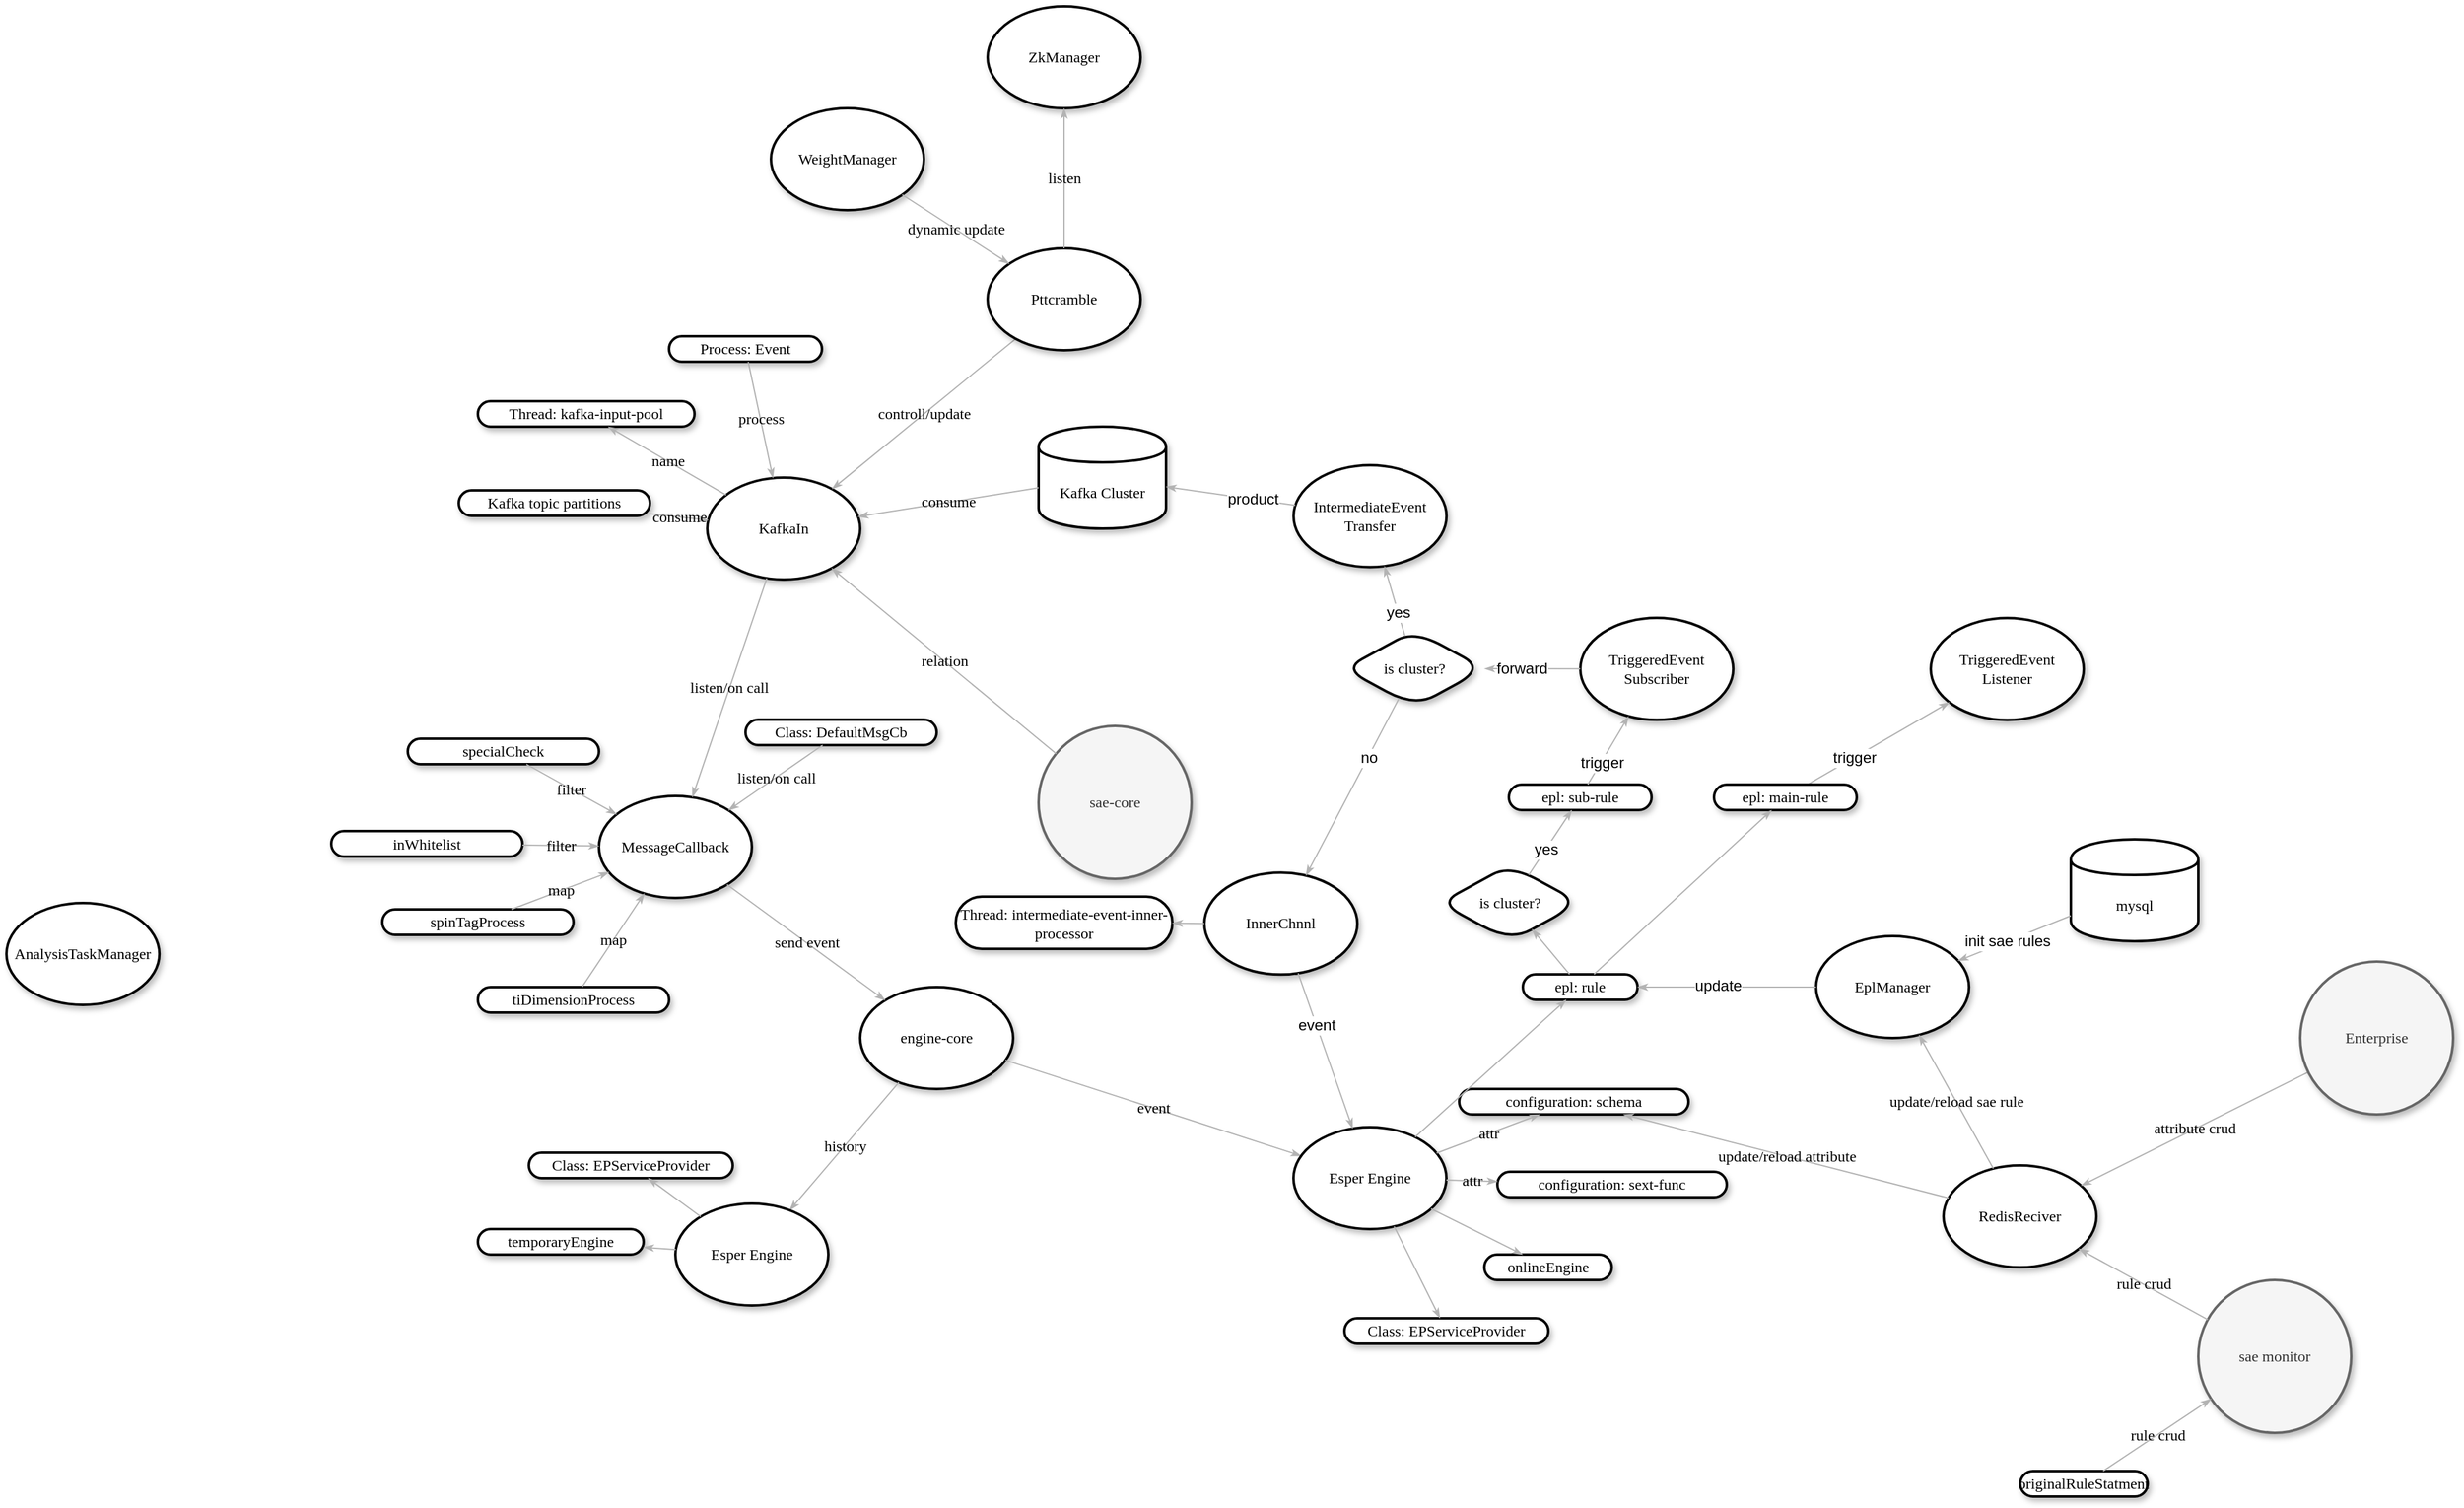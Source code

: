 <mxfile version="10.7.1" type="github"><diagram name="Page-1" id="ad52d381-51e7-2e0d-a935-2d0ddd2fd229"><mxGraphModel dx="2028" dy="1427" grid="1" gridSize="10" guides="1" tooltips="1" connect="1" arrows="1" fold="1" page="1" pageScale="1" pageWidth="1100" pageHeight="850" background="#ffffff" math="0" shadow="0"><root><mxCell id="0"/><mxCell id="1" parent="0"/><mxCell id="2c924340bb9dbf6c-2" value="KafkaIn" style="ellipse;whiteSpace=wrap;html=1;rounded=1;shadow=1;comic=0;labelBackgroundColor=none;strokeColor=#000000;strokeWidth=2;fillColor=#FFFFFF;fontFamily=Verdana;fontSize=12;fontColor=#000000;align=center;" parent="1" vertex="1"><mxGeometry x="260" y="110" width="120" height="80" as="geometry"/></mxCell><mxCell id="2c924340bb9dbf6c-4" value="sae-core&lt;br&gt;" style="ellipse;whiteSpace=wrap;html=1;rounded=1;shadow=1;comic=0;labelBackgroundColor=none;strokeColor=#666666;strokeWidth=2;fillColor=#f5f5f5;fontFamily=Verdana;fontSize=12;fontColor=#333333;align=center;" parent="1" vertex="1"><mxGeometry x="520" y="305" width="120" height="120" as="geometry"/></mxCell><mxCell id="2c924340bb9dbf6c-10" value="&lt;span&gt;Thread: kafka-input-pool&lt;/span&gt;" style="whiteSpace=wrap;html=1;rounded=1;shadow=1;comic=0;labelBackgroundColor=none;strokeColor=#000000;strokeWidth=2;fillColor=#FFFFFF;fontFamily=Verdana;fontSize=12;fontColor=#000000;align=center;arcSize=50;" parent="1" vertex="1"><mxGeometry x="80" y="50" width="170" height="20" as="geometry"/></mxCell><mxCell id="2c924340bb9dbf6c-27" value="name" style="edgeStyle=none;rounded=1;html=1;labelBackgroundColor=none;startArrow=none;startFill=0;startSize=5;endArrow=classicThin;endFill=1;endSize=5;jettySize=auto;orthogonalLoop=1;strokeColor=#B3B3B3;strokeWidth=1;fontFamily=Verdana;fontSize=12;fontColor=#000000;" parent="1" source="2c924340bb9dbf6c-2" target="2c924340bb9dbf6c-10" edge="1"><mxGeometry relative="1" as="geometry"/></mxCell><mxCell id="2c924340bb9dbf6c-28" value="controll/update" style="edgeStyle=none;rounded=1;html=1;labelBackgroundColor=none;startArrow=none;startFill=0;startSize=5;endArrow=classicThin;endFill=1;endSize=5;jettySize=auto;orthogonalLoop=1;strokeColor=#B3B3B3;strokeWidth=1;fontFamily=Verdana;fontSize=12;fontColor=#000000;" parent="1" source="FRX23xA8G9VRm0x_-lBb-3" target="2c924340bb9dbf6c-2" edge="1"><mxGeometry relative="1" as="geometry"><mxPoint x="407.5" y="80" as="targetPoint"/></mxGeometry></mxCell><mxCell id="2c924340bb9dbf6c-31" value="relation" style="edgeStyle=none;rounded=1;html=1;labelBackgroundColor=none;startArrow=none;startFill=0;startSize=5;endArrow=classicThin;endFill=1;endSize=5;jettySize=auto;orthogonalLoop=1;strokeColor=#B3B3B3;strokeWidth=1;fontFamily=Verdana;fontSize=12;fontColor=#000000;" parent="1" source="2c924340bb9dbf6c-4" target="2c924340bb9dbf6c-2" edge="1"><mxGeometry relative="1" as="geometry"/></mxCell><mxCell id="2c924340bb9dbf6c-55" value="&lt;span&gt;Kafka topic partitions&lt;/span&gt;" style="whiteSpace=wrap;html=1;rounded=1;shadow=1;comic=0;labelBackgroundColor=none;strokeColor=#000000;strokeWidth=2;fillColor=#FFFFFF;fontFamily=Verdana;fontSize=12;fontColor=#000000;align=center;arcSize=50;" parent="1" vertex="1"><mxGeometry x="65" y="120" width="150" height="20" as="geometry"/></mxCell><mxCell id="2c924340bb9dbf6c-61" value="consume" style="edgeStyle=none;rounded=1;html=1;labelBackgroundColor=none;startArrow=none;startFill=0;startSize=5;endArrow=classicThin;endFill=1;endSize=5;jettySize=auto;orthogonalLoop=1;strokeColor=#B3B3B3;strokeWidth=1;fontFamily=Verdana;fontSize=12;fontColor=#000000;" parent="1" source="2c924340bb9dbf6c-55" target="2c924340bb9dbf6c-2" edge="1"><mxGeometry relative="1" as="geometry"/></mxCell><mxCell id="FRX23xA8G9VRm0x_-lBb-1" value="MessageCallback" style="ellipse;whiteSpace=wrap;html=1;rounded=1;shadow=1;comic=0;labelBackgroundColor=none;strokeColor=#000000;strokeWidth=2;fillColor=#FFFFFF;fontFamily=Verdana;fontSize=12;fontColor=#000000;align=center;" vertex="1" parent="1"><mxGeometry x="175" y="360" width="120" height="80" as="geometry"/></mxCell><mxCell id="FRX23xA8G9VRm0x_-lBb-3" value="Pttcramble" style="ellipse;whiteSpace=wrap;html=1;rounded=1;shadow=1;comic=0;labelBackgroundColor=none;strokeColor=#000000;strokeWidth=2;fillColor=#FFFFFF;fontFamily=Verdana;fontSize=12;fontColor=#000000;align=center;" vertex="1" parent="1"><mxGeometry x="480" y="-70" width="120" height="80" as="geometry"/></mxCell><mxCell id="FRX23xA8G9VRm0x_-lBb-4" value="WeightManager" style="ellipse;whiteSpace=wrap;html=1;rounded=1;shadow=1;comic=0;labelBackgroundColor=none;strokeColor=#000000;strokeWidth=2;fillColor=#FFFFFF;fontFamily=Verdana;fontSize=12;fontColor=#000000;align=center;" vertex="1" parent="1"><mxGeometry x="310" y="-180" width="120" height="80" as="geometry"/></mxCell><mxCell id="FRX23xA8G9VRm0x_-lBb-8" value="dynamic update" style="edgeStyle=none;rounded=1;html=1;labelBackgroundColor=none;startArrow=none;startFill=0;startSize=5;endArrow=classicThin;endFill=1;endSize=5;jettySize=auto;orthogonalLoop=1;strokeColor=#B3B3B3;strokeWidth=1;fontFamily=Verdana;fontSize=12;fontColor=#000000;" edge="1" parent="1" source="FRX23xA8G9VRm0x_-lBb-4" target="FRX23xA8G9VRm0x_-lBb-3"><mxGeometry relative="1" as="geometry"><mxPoint x="479.156" y="-5.69" as="sourcePoint"/><mxPoint x="360.87" y="125.7" as="targetPoint"/></mxGeometry></mxCell><mxCell id="FRX23xA8G9VRm0x_-lBb-10" value="Kafka Cluster" style="shape=cylinder;whiteSpace=wrap;html=1;boundedLbl=1;backgroundOutline=1;rounded=1;shadow=1;fontFamily=Verdana;strokeWidth=2;fillColor=#FFFFFF;labelBackgroundColor=none;" vertex="1" parent="1"><mxGeometry x="520" y="70" width="100" height="80" as="geometry"/></mxCell><mxCell id="FRX23xA8G9VRm0x_-lBb-11" value="listen/on call" style="edgeStyle=none;rounded=1;html=1;labelBackgroundColor=none;startArrow=none;startFill=0;startSize=5;endArrow=classicThin;endFill=1;endSize=5;jettySize=auto;orthogonalLoop=1;strokeColor=#B3B3B3;strokeWidth=1;fontFamily=Verdana;fontSize=12;fontColor=#000000;" edge="1" parent="1" source="2c924340bb9dbf6c-2" target="FRX23xA8G9VRm0x_-lBb-1"><mxGeometry relative="1" as="geometry"><mxPoint x="479.13" y="-5.7" as="sourcePoint"/><mxPoint x="360.87" y="125.7" as="targetPoint"/></mxGeometry></mxCell><mxCell id="FRX23xA8G9VRm0x_-lBb-12" value="&lt;span&gt;Process: Event&lt;/span&gt;" style="whiteSpace=wrap;html=1;rounded=1;shadow=1;comic=0;labelBackgroundColor=none;strokeColor=#000000;strokeWidth=2;fillColor=#FFFFFF;fontFamily=Verdana;fontSize=12;fontColor=#000000;align=center;arcSize=50;" vertex="1" parent="1"><mxGeometry x="230" y="-1" width="120" height="20" as="geometry"/></mxCell><mxCell id="FRX23xA8G9VRm0x_-lBb-13" value="process" style="edgeStyle=none;rounded=1;html=1;labelBackgroundColor=none;startArrow=none;startFill=0;startSize=5;endArrow=classicThin;endFill=1;endSize=5;jettySize=auto;orthogonalLoop=1;strokeColor=#B3B3B3;strokeWidth=1;fontFamily=Verdana;fontSize=12;fontColor=#000000;" edge="1" parent="1" source="FRX23xA8G9VRm0x_-lBb-12" target="2c924340bb9dbf6c-2"><mxGeometry relative="1" as="geometry"><mxPoint x="211.875" y="90" as="sourcePoint"/><mxPoint x="285.155" y="133.425" as="targetPoint"/></mxGeometry></mxCell><mxCell id="FRX23xA8G9VRm0x_-lBb-16" value="AnalysisTaskManager" style="ellipse;whiteSpace=wrap;html=1;rounded=1;shadow=1;comic=0;labelBackgroundColor=none;strokeColor=#000000;strokeWidth=2;fillColor=#FFFFFF;fontFamily=Verdana;fontSize=12;fontColor=#000000;align=center;" vertex="1" parent="1"><mxGeometry x="-289.914" y="444" width="120" height="80" as="geometry"/></mxCell><mxCell id="FRX23xA8G9VRm0x_-lBb-17" value="consume" style="edgeStyle=none;rounded=1;html=1;labelBackgroundColor=none;startArrow=none;startFill=0;startSize=5;endArrow=classicThin;endFill=1;endSize=5;jettySize=auto;orthogonalLoop=1;strokeColor=#B3B3B3;strokeWidth=1;fontFamily=Verdana;fontSize=12;fontColor=#000000;" edge="1" parent="1" source="FRX23xA8G9VRm0x_-lBb-10" target="2c924340bb9dbf6c-2"><mxGeometry relative="1" as="geometry"><mxPoint x="175.854" y="110.0" as="sourcePoint"/><mxPoint x="276.062" y="142.479" as="targetPoint"/></mxGeometry></mxCell><mxCell id="FRX23xA8G9VRm0x_-lBb-18" value="ZkManager" style="ellipse;whiteSpace=wrap;html=1;rounded=1;shadow=1;comic=0;labelBackgroundColor=none;strokeColor=#000000;strokeWidth=2;fillColor=#FFFFFF;fontFamily=Verdana;fontSize=12;fontColor=#000000;align=center;" vertex="1" parent="1"><mxGeometry x="480" y="-260" width="120" height="80" as="geometry"/></mxCell><mxCell id="FRX23xA8G9VRm0x_-lBb-19" value="listen" style="edgeStyle=none;rounded=1;html=1;labelBackgroundColor=none;startArrow=none;startFill=0;startSize=5;endArrow=classicThin;endFill=1;endSize=5;jettySize=auto;orthogonalLoop=1;strokeColor=#B3B3B3;strokeWidth=1;fontFamily=Verdana;fontSize=12;fontColor=#000000;" edge="1" parent="1" source="FRX23xA8G9VRm0x_-lBb-3" target="FRX23xA8G9VRm0x_-lBb-18"><mxGeometry relative="1" as="geometry"><mxPoint x="424.859" y="-137.443" as="sourcePoint"/><mxPoint x="515.138" y="-52.555" as="targetPoint"/></mxGeometry></mxCell><mxCell id="FRX23xA8G9VRm0x_-lBb-22" value="Class:&amp;nbsp;&lt;span&gt;DefaultMsgCb&lt;/span&gt;" style="whiteSpace=wrap;html=1;rounded=1;shadow=1;comic=0;labelBackgroundColor=none;strokeColor=#000000;strokeWidth=2;fillColor=#FFFFFF;fontFamily=Verdana;fontSize=12;fontColor=#000000;align=center;arcSize=50;" vertex="1" parent="1"><mxGeometry x="290" y="300" width="150" height="20" as="geometry"/></mxCell><mxCell id="FRX23xA8G9VRm0x_-lBb-23" value="listen/on call" style="edgeStyle=none;rounded=1;html=1;labelBackgroundColor=none;startArrow=none;startFill=0;startSize=5;endArrow=classicThin;endFill=1;endSize=5;jettySize=auto;orthogonalLoop=1;strokeColor=#B3B3B3;strokeWidth=1;fontFamily=Verdana;fontSize=12;fontColor=#000000;" edge="1" parent="1" source="FRX23xA8G9VRm0x_-lBb-22" target="FRX23xA8G9VRm0x_-lBb-1"><mxGeometry relative="1" as="geometry"><mxPoint x="322.349" y="199.673" as="sourcePoint"/><mxPoint x="302.713" y="300.332" as="targetPoint"/></mxGeometry></mxCell><mxCell id="FRX23xA8G9VRm0x_-lBb-25" value="engine-core" style="ellipse;whiteSpace=wrap;html=1;rounded=1;shadow=1;comic=0;labelBackgroundColor=none;strokeColor=#000000;strokeWidth=2;fillColor=#FFFFFF;fontFamily=Verdana;fontSize=12;fontColor=#000000;align=center;" vertex="1" parent="1"><mxGeometry x="380" y="510" width="120" height="80" as="geometry"/></mxCell><mxCell id="FRX23xA8G9VRm0x_-lBb-26" value="specialCheck&lt;br&gt;" style="whiteSpace=wrap;html=1;rounded=1;shadow=1;comic=0;labelBackgroundColor=none;strokeColor=#000000;strokeWidth=2;fillColor=#FFFFFF;fontFamily=Verdana;fontSize=12;fontColor=#000000;align=center;arcSize=50;" vertex="1" parent="1"><mxGeometry x="25" y="315" width="150" height="20" as="geometry"/></mxCell><mxCell id="FRX23xA8G9VRm0x_-lBb-27" value="filter" style="edgeStyle=none;rounded=1;html=1;labelBackgroundColor=none;startArrow=none;startFill=0;startSize=5;endArrow=classicThin;endFill=1;endSize=5;jettySize=auto;orthogonalLoop=1;strokeColor=#B3B3B3;strokeWidth=1;fontFamily=Verdana;fontSize=12;fontColor=#000000;" edge="1" parent="1" source="FRX23xA8G9VRm0x_-lBb-26" target="FRX23xA8G9VRm0x_-lBb-1"><mxGeometry relative="1" as="geometry"><mxPoint x="133.947" y="425" as="sourcePoint"/><mxPoint x="247.957" y="364.828" as="targetPoint"/></mxGeometry></mxCell><mxCell id="FRX23xA8G9VRm0x_-lBb-29" value="inWhitelist&lt;br&gt;" style="whiteSpace=wrap;html=1;rounded=1;shadow=1;comic=0;labelBackgroundColor=none;strokeColor=#000000;strokeWidth=2;fillColor=#FFFFFF;fontFamily=Verdana;fontSize=12;fontColor=#000000;align=center;arcSize=50;" vertex="1" parent="1"><mxGeometry x="-35" y="387.5" width="150" height="20" as="geometry"/></mxCell><mxCell id="FRX23xA8G9VRm0x_-lBb-30" value="filter" style="edgeStyle=none;rounded=1;html=1;labelBackgroundColor=none;startArrow=none;startFill=0;startSize=5;endArrow=classicThin;endFill=1;endSize=5;jettySize=auto;orthogonalLoop=1;strokeColor=#B3B3B3;strokeWidth=1;fontFamily=Verdana;fontSize=12;fontColor=#000000;" edge="1" parent="1" source="FRX23xA8G9VRm0x_-lBb-29" target="FRX23xA8G9VRm0x_-lBb-1"><mxGeometry relative="1" as="geometry"><mxPoint x="141.0" y="345" as="sourcePoint"/><mxPoint x="201.228" y="382.642" as="targetPoint"/></mxGeometry></mxCell><mxCell id="FRX23xA8G9VRm0x_-lBb-31" value="spinTagProcess&lt;br&gt;" style="whiteSpace=wrap;html=1;rounded=1;shadow=1;comic=0;labelBackgroundColor=none;strokeColor=#000000;strokeWidth=2;fillColor=#FFFFFF;fontFamily=Verdana;fontSize=12;fontColor=#000000;align=center;arcSize=50;" vertex="1" parent="1"><mxGeometry x="5" y="449" width="150" height="20" as="geometry"/></mxCell><mxCell id="FRX23xA8G9VRm0x_-lBb-32" value="map" style="edgeStyle=none;rounded=1;html=1;labelBackgroundColor=none;startArrow=none;startFill=0;startSize=5;endArrow=classicThin;endFill=1;endSize=5;jettySize=auto;orthogonalLoop=1;strokeColor=#B3B3B3;strokeWidth=1;fontFamily=Verdana;fontSize=12;fontColor=#000000;" edge="1" parent="1" source="FRX23xA8G9VRm0x_-lBb-31" target="FRX23xA8G9VRm0x_-lBb-1"><mxGeometry relative="1" as="geometry"><mxPoint x="140" y="404.167" as="sourcePoint"/><mxPoint x="185.207" y="406.678" as="targetPoint"/></mxGeometry></mxCell><mxCell id="FRX23xA8G9VRm0x_-lBb-33" value="tiDimensionProcess&lt;br&gt;" style="whiteSpace=wrap;html=1;rounded=1;shadow=1;comic=0;labelBackgroundColor=none;strokeColor=#000000;strokeWidth=2;fillColor=#FFFFFF;fontFamily=Verdana;fontSize=12;fontColor=#000000;align=center;arcSize=50;" vertex="1" parent="1"><mxGeometry x="80" y="510" width="150" height="20" as="geometry"/></mxCell><mxCell id="FRX23xA8G9VRm0x_-lBb-34" value="map" style="edgeStyle=none;rounded=1;html=1;labelBackgroundColor=none;startArrow=none;startFill=0;startSize=5;endArrow=classicThin;endFill=1;endSize=5;jettySize=auto;orthogonalLoop=1;strokeColor=#B3B3B3;strokeWidth=1;fontFamily=Verdana;fontSize=12;fontColor=#000000;" edge="1" parent="1" source="FRX23xA8G9VRm0x_-lBb-33" target="FRX23xA8G9VRm0x_-lBb-1"><mxGeometry relative="1" as="geometry"><mxPoint x="107.418" y="470" as="sourcePoint"/><mxPoint x="194.776" y="431.884" as="targetPoint"/></mxGeometry></mxCell><mxCell id="FRX23xA8G9VRm0x_-lBb-35" value="send event" style="edgeStyle=none;rounded=1;html=1;labelBackgroundColor=none;startArrow=none;startFill=0;startSize=5;endArrow=classicThin;endFill=1;endSize=5;jettySize=auto;orthogonalLoop=1;strokeColor=#B3B3B3;strokeWidth=1;fontFamily=Verdana;fontSize=12;fontColor=#000000;" edge="1" parent="1" source="FRX23xA8G9VRm0x_-lBb-1" target="FRX23xA8G9VRm0x_-lBb-25"><mxGeometry relative="1" as="geometry"><mxPoint x="316.7" y="199.005" as="sourcePoint"/><mxPoint x="258.255" y="370.988" as="targetPoint"/></mxGeometry></mxCell><mxCell id="FRX23xA8G9VRm0x_-lBb-41" value="event" style="edgeStyle=none;rounded=1;html=1;labelBackgroundColor=none;startArrow=none;startFill=0;startSize=5;endArrow=classicThin;endFill=1;endSize=5;jettySize=auto;orthogonalLoop=1;strokeColor=#B3B3B3;strokeWidth=1;fontFamily=Verdana;fontSize=12;fontColor=#000000;" edge="1" parent="1" source="FRX23xA8G9VRm0x_-lBb-25" target="FRX23xA8G9VRm0x_-lBb-47"><mxGeometry relative="1" as="geometry"><mxPoint x="285.409" y="439.568" as="sourcePoint"/><mxPoint x="313.125" y="620" as="targetPoint"/></mxGeometry></mxCell><mxCell id="FRX23xA8G9VRm0x_-lBb-43" value="history" style="edgeStyle=none;rounded=1;html=1;labelBackgroundColor=none;startArrow=none;startFill=0;startSize=5;endArrow=classicThin;endFill=1;endSize=5;jettySize=auto;orthogonalLoop=1;strokeColor=#B3B3B3;strokeWidth=1;fontFamily=Verdana;fontSize=12;fontColor=#000000;" edge="1" parent="1" source="FRX23xA8G9VRm0x_-lBb-25" target="FRX23xA8G9VRm0x_-lBb-54"><mxGeometry relative="1" as="geometry"><mxPoint x="412.959" y="591.467" as="sourcePoint"/><mxPoint x="331.818" y="660" as="targetPoint"/></mxGeometry></mxCell><mxCell id="FRX23xA8G9VRm0x_-lBb-47" value="Esper Engine" style="ellipse;whiteSpace=wrap;html=1;rounded=1;shadow=1;comic=0;labelBackgroundColor=none;strokeColor=#000000;strokeWidth=2;fillColor=#FFFFFF;fontFamily=Verdana;fontSize=12;fontColor=#000000;align=center;" vertex="1" parent="1"><mxGeometry x="720" y="620" width="120" height="80" as="geometry"/></mxCell><mxCell id="FRX23xA8G9VRm0x_-lBb-48" value="Class:&amp;nbsp;&lt;span&gt;EPServiceProvider&lt;/span&gt;" style="whiteSpace=wrap;html=1;rounded=1;shadow=1;comic=0;labelBackgroundColor=none;strokeColor=#000000;strokeWidth=2;fillColor=#FFFFFF;fontFamily=Verdana;fontSize=12;fontColor=#000000;align=center;arcSize=50;" vertex="1" parent="1"><mxGeometry x="760" y="770" width="160" height="20" as="geometry"/></mxCell><mxCell id="FRX23xA8G9VRm0x_-lBb-49" value="onlineEngine&lt;br&gt;" style="whiteSpace=wrap;html=1;rounded=1;shadow=1;comic=0;labelBackgroundColor=none;strokeColor=#000000;strokeWidth=2;fillColor=#FFFFFF;fontFamily=Verdana;fontSize=12;fontColor=#000000;align=center;arcSize=50;" vertex="1" parent="1"><mxGeometry x="869.765" y="720" width="100" height="20" as="geometry"/></mxCell><mxCell id="FRX23xA8G9VRm0x_-lBb-50" value="" style="edgeStyle=none;rounded=1;html=1;labelBackgroundColor=none;startArrow=none;startFill=0;startSize=5;endArrow=classicThin;endFill=1;endSize=5;jettySize=auto;orthogonalLoop=1;strokeColor=#B3B3B3;strokeWidth=1;fontFamily=Verdana;fontSize=12;fontColor=#000000;" edge="1" parent="1" source="FRX23xA8G9VRm0x_-lBb-47" target="FRX23xA8G9VRm0x_-lBb-49"><mxGeometry relative="1" as="geometry"><mxPoint x="423.868" y="596.007" as="sourcePoint"/><mxPoint x="331.085" y="723.978" as="targetPoint"/></mxGeometry></mxCell><mxCell id="FRX23xA8G9VRm0x_-lBb-51" value="" style="edgeStyle=none;rounded=1;html=1;labelBackgroundColor=none;startArrow=none;startFill=0;startSize=5;endArrow=classicThin;endFill=1;endSize=5;jettySize=auto;orthogonalLoop=1;strokeColor=#B3B3B3;strokeWidth=1;fontFamily=Verdana;fontSize=12;fontColor=#000000;" edge="1" parent="1" source="FRX23xA8G9VRm0x_-lBb-47" target="FRX23xA8G9VRm0x_-lBb-48"><mxGeometry relative="1" as="geometry"><mxPoint x="246.791" y="750.299" as="sourcePoint"/><mxPoint x="185" y="740" as="targetPoint"/></mxGeometry></mxCell><mxCell id="FRX23xA8G9VRm0x_-lBb-54" value="Esper Engine" style="ellipse;whiteSpace=wrap;html=1;rounded=1;shadow=1;comic=0;labelBackgroundColor=none;strokeColor=#000000;strokeWidth=2;fillColor=#FFFFFF;fontFamily=Verdana;fontSize=12;fontColor=#000000;align=center;" vertex="1" parent="1"><mxGeometry x="235" y="680" width="120" height="80" as="geometry"/></mxCell><mxCell id="FRX23xA8G9VRm0x_-lBb-55" value="&lt;span&gt;configuration: sext-func&lt;/span&gt;" style="whiteSpace=wrap;html=1;rounded=1;shadow=1;comic=0;labelBackgroundColor=none;strokeColor=#000000;strokeWidth=2;fillColor=#FFFFFF;fontFamily=Verdana;fontSize=12;fontColor=#000000;align=center;arcSize=50;" vertex="1" parent="1"><mxGeometry x="880" y="655" width="180" height="20" as="geometry"/></mxCell><mxCell id="FRX23xA8G9VRm0x_-lBb-56" value="attr" style="edgeStyle=none;rounded=1;html=1;labelBackgroundColor=none;startArrow=none;startFill=0;startSize=5;endArrow=classicThin;endFill=1;endSize=5;jettySize=auto;orthogonalLoop=1;strokeColor=#B3B3B3;strokeWidth=1;fontFamily=Verdana;fontSize=12;fontColor=#000000;" edge="1" parent="1" source="FRX23xA8G9VRm0x_-lBb-47" target="FRX23xA8G9VRm0x_-lBb-55"><mxGeometry relative="1" as="geometry"><mxPoint x="247.1" y="749.511" as="sourcePoint"/><mxPoint x="190" y="739.091" as="targetPoint"/></mxGeometry></mxCell><mxCell id="FRX23xA8G9VRm0x_-lBb-62" value="&lt;span&gt;configuration: schema&lt;/span&gt;" style="whiteSpace=wrap;html=1;rounded=1;shadow=1;comic=0;labelBackgroundColor=none;strokeColor=#000000;strokeWidth=2;fillColor=#FFFFFF;fontFamily=Verdana;fontSize=12;fontColor=#000000;align=center;arcSize=50;" vertex="1" parent="1"><mxGeometry x="850" y="590" width="180" height="20" as="geometry"/></mxCell><mxCell id="FRX23xA8G9VRm0x_-lBb-63" value="attr" style="edgeStyle=none;rounded=1;html=1;labelBackgroundColor=none;startArrow=none;startFill=0;startSize=5;endArrow=classicThin;endFill=1;endSize=5;jettySize=auto;orthogonalLoop=1;strokeColor=#B3B3B3;strokeWidth=1;fontFamily=Verdana;fontSize=12;fontColor=#000000;" edge="1" parent="1" source="FRX23xA8G9VRm0x_-lBb-47" target="FRX23xA8G9VRm0x_-lBb-62"><mxGeometry relative="1" as="geometry"><mxPoint x="246.398" y="768.583" as="sourcePoint"/><mxPoint x="168.333" y="780" as="targetPoint"/></mxGeometry></mxCell><mxCell id="FRX23xA8G9VRm0x_-lBb-64" value="RedisReciver" style="ellipse;whiteSpace=wrap;html=1;rounded=1;shadow=1;comic=0;labelBackgroundColor=none;strokeColor=#000000;strokeWidth=2;fillColor=#FFFFFF;fontFamily=Verdana;fontSize=12;fontColor=#000000;align=center;" vertex="1" parent="1"><mxGeometry x="1230.059" y="650" width="120" height="80" as="geometry"/></mxCell><mxCell id="FRX23xA8G9VRm0x_-lBb-66" value="update/reload attribute" style="edgeStyle=none;rounded=1;html=1;labelBackgroundColor=none;startArrow=none;startFill=0;startSize=5;endArrow=classicThin;endFill=1;endSize=5;jettySize=auto;orthogonalLoop=1;strokeColor=#B3B3B3;strokeWidth=1;fontFamily=Verdana;fontSize=12;fontColor=#000000;" edge="1" parent="1" source="FRX23xA8G9VRm0x_-lBb-64" target="FRX23xA8G9VRm0x_-lBb-62"><mxGeometry relative="1" as="geometry"><mxPoint x="261.756" y="787.729" as="sourcePoint"/><mxPoint x="195.625" y="830" as="targetPoint"/></mxGeometry></mxCell><mxCell id="FRX23xA8G9VRm0x_-lBb-68" value="temporaryEngine&lt;br&gt;" style="whiteSpace=wrap;html=1;rounded=1;shadow=1;comic=0;labelBackgroundColor=none;strokeColor=#000000;strokeWidth=2;fillColor=#FFFFFF;fontFamily=Verdana;fontSize=12;fontColor=#000000;align=center;arcSize=50;" vertex="1" parent="1"><mxGeometry x="80" y="700" width="130" height="20" as="geometry"/></mxCell><mxCell id="FRX23xA8G9VRm0x_-lBb-71" value="" style="edgeStyle=none;rounded=1;html=1;labelBackgroundColor=none;startArrow=none;startFill=0;startSize=5;endArrow=classicThin;endFill=1;endSize=5;jettySize=auto;orthogonalLoop=1;strokeColor=#B3B3B3;strokeWidth=1;fontFamily=Verdana;fontSize=12;fontColor=#000000;" edge="1" parent="1" source="FRX23xA8G9VRm0x_-lBb-54" target="FRX23xA8G9VRm0x_-lBb-68"><mxGeometry relative="1" as="geometry"><mxPoint x="367.1" y="689.511" as="sourcePoint"/><mxPoint x="310" y="679.091" as="targetPoint"/></mxGeometry></mxCell><mxCell id="FRX23xA8G9VRm0x_-lBb-72" value="Class:&amp;nbsp;&lt;span&gt;EPServiceProvider&lt;/span&gt;" style="whiteSpace=wrap;html=1;rounded=1;shadow=1;comic=0;labelBackgroundColor=none;strokeColor=#000000;strokeWidth=2;fillColor=#FFFFFF;fontFamily=Verdana;fontSize=12;fontColor=#000000;align=center;arcSize=50;" vertex="1" parent="1"><mxGeometry x="120" y="640" width="160" height="20" as="geometry"/></mxCell><mxCell id="FRX23xA8G9VRm0x_-lBb-73" value="" style="edgeStyle=none;rounded=1;html=1;labelBackgroundColor=none;startArrow=none;startFill=0;startSize=5;endArrow=classicThin;endFill=1;endSize=5;jettySize=auto;orthogonalLoop=1;strokeColor=#B3B3B3;strokeWidth=1;fontFamily=Verdana;fontSize=12;fontColor=#000000;" edge="1" parent="1" source="FRX23xA8G9VRm0x_-lBb-54" target="FRX23xA8G9VRm0x_-lBb-72"><mxGeometry relative="1" as="geometry"><mxPoint x="390.384" y="667.328" as="sourcePoint"/><mxPoint x="350.625" y="630" as="targetPoint"/></mxGeometry></mxCell><mxCell id="FRX23xA8G9VRm0x_-lBb-76" value="attribute crud" style="edgeStyle=none;rounded=1;html=1;labelBackgroundColor=none;startArrow=none;startFill=0;startSize=5;endArrow=classicThin;endFill=1;endSize=5;jettySize=auto;orthogonalLoop=1;strokeColor=#B3B3B3;strokeWidth=1;fontFamily=Verdana;fontSize=12;fontColor=#000000;" edge="1" parent="1" source="FRX23xA8G9VRm0x_-lBb-77" target="FRX23xA8G9VRm0x_-lBb-64"><mxGeometry relative="1" as="geometry"><mxPoint x="385.544" y="903.207" as="sourcePoint"/><mxPoint x="212.5" y="850" as="targetPoint"/></mxGeometry></mxCell><mxCell id="FRX23xA8G9VRm0x_-lBb-77" value="Enterprise&lt;br&gt;" style="ellipse;whiteSpace=wrap;html=1;rounded=1;shadow=1;comic=0;labelBackgroundColor=none;strokeColor=#666666;strokeWidth=2;fillColor=#f5f5f5;fontFamily=Verdana;fontSize=12;fontColor=#333333;align=center;" vertex="1" parent="1"><mxGeometry x="1510" y="490" width="120" height="120" as="geometry"/></mxCell><mxCell id="FRX23xA8G9VRm0x_-lBb-78" value="&lt;span&gt;epl: rule&lt;/span&gt;" style="whiteSpace=wrap;html=1;rounded=1;shadow=1;comic=0;labelBackgroundColor=none;strokeColor=#000000;strokeWidth=2;fillColor=#FFFFFF;fontFamily=Verdana;fontSize=12;fontColor=#000000;align=center;arcSize=50;" vertex="1" parent="1"><mxGeometry x="900" y="500" width="90" height="20" as="geometry"/></mxCell><mxCell id="FRX23xA8G9VRm0x_-lBb-79" value="" style="edgeStyle=none;rounded=1;html=1;labelBackgroundColor=none;startArrow=none;startFill=0;startSize=5;endArrow=classicThin;endFill=1;endSize=5;jettySize=auto;orthogonalLoop=1;strokeColor=#B3B3B3;strokeWidth=1;fontFamily=Verdana;fontSize=12;fontColor=#000000;" edge="1" parent="1" source="FRX23xA8G9VRm0x_-lBb-47" target="FRX23xA8G9VRm0x_-lBb-78"><mxGeometry relative="1" as="geometry"><mxPoint x="247.09" y="749.534" as="sourcePoint"/><mxPoint x="190" y="739.091" as="targetPoint"/></mxGeometry></mxCell><mxCell id="FRX23xA8G9VRm0x_-lBb-80" value="EplManager" style="ellipse;whiteSpace=wrap;html=1;rounded=1;shadow=1;comic=0;labelBackgroundColor=none;strokeColor=#000000;strokeWidth=2;fillColor=#FFFFFF;fontFamily=Verdana;fontSize=12;fontColor=#000000;align=center;" vertex="1" parent="1"><mxGeometry x="1130.086" y="470" width="120" height="80" as="geometry"/></mxCell><mxCell id="FRX23xA8G9VRm0x_-lBb-81" value="update/reload sae rule" style="edgeStyle=none;rounded=1;html=1;labelBackgroundColor=none;startArrow=none;startFill=0;startSize=5;endArrow=classicThin;endFill=1;endSize=5;jettySize=auto;orthogonalLoop=1;strokeColor=#B3B3B3;strokeWidth=1;fontFamily=Verdana;fontSize=12;fontColor=#000000;" edge="1" parent="1" source="FRX23xA8G9VRm0x_-lBb-64" target="FRX23xA8G9VRm0x_-lBb-80"><mxGeometry relative="1" as="geometry"><mxPoint x="313.412" y="970.689" as="sourcePoint"/><mxPoint x="287.821" y="880" as="targetPoint"/></mxGeometry></mxCell><mxCell id="FRX23xA8G9VRm0x_-lBb-82" value="" style="edgeStyle=none;rounded=1;html=1;labelBackgroundColor=none;startArrow=none;startFill=0;startSize=5;endArrow=classicThin;endFill=1;endSize=5;jettySize=auto;orthogonalLoop=1;strokeColor=#B3B3B3;strokeWidth=1;fontFamily=Verdana;fontSize=12;fontColor=#000000;" edge="1" parent="1" source="FRX23xA8G9VRm0x_-lBb-80" target="FRX23xA8G9VRm0x_-lBb-78"><mxGeometry relative="1" as="geometry"><mxPoint x="257.639" y="784.558" as="sourcePoint"/><mxPoint x="169.375" y="830" as="targetPoint"/></mxGeometry></mxCell><mxCell id="FRX23xA8G9VRm0x_-lBb-99" value="update" style="text;html=1;resizable=0;points=[];align=center;verticalAlign=middle;labelBackgroundColor=#ffffff;fontSize=12;" vertex="1" connectable="0" parent="FRX23xA8G9VRm0x_-lBb-82"><mxGeometry x="0.101" y="-1" relative="1" as="geometry"><mxPoint as="offset"/></mxGeometry></mxCell><mxCell id="FRX23xA8G9VRm0x_-lBb-83" value="mysql" style="shape=cylinder;whiteSpace=wrap;html=1;boundedLbl=1;backgroundOutline=1;rounded=1;shadow=1;fontFamily=Verdana;strokeWidth=2;fillColor=#FFFFFF;labelBackgroundColor=none;" vertex="1" parent="1"><mxGeometry x="1330" y="394" width="100" height="80" as="geometry"/></mxCell><mxCell id="FRX23xA8G9VRm0x_-lBb-84" value="" style="edgeStyle=none;rounded=1;html=1;labelBackgroundColor=none;startArrow=none;startFill=0;startSize=5;endArrow=classicThin;endFill=1;endSize=5;jettySize=auto;orthogonalLoop=1;strokeColor=#B3B3B3;strokeWidth=1;fontFamily=Verdana;fontSize=12;fontColor=#000000;" edge="1" parent="1" source="FRX23xA8G9VRm0x_-lBb-83" target="FRX23xA8G9VRm0x_-lBb-80"><mxGeometry relative="1" as="geometry"><mxPoint x="89.318" y="909.735" as="sourcePoint"/><mxPoint x="167.009" y="850" as="targetPoint"/></mxGeometry></mxCell><mxCell id="FRX23xA8G9VRm0x_-lBb-86" value="init sae rules" style="text;html=1;resizable=0;points=[];align=center;verticalAlign=middle;labelBackgroundColor=#ffffff;fontSize=12;" vertex="1" connectable="0" parent="FRX23xA8G9VRm0x_-lBb-84"><mxGeometry x="0.139" relative="1" as="geometry"><mxPoint as="offset"/></mxGeometry></mxCell><mxCell id="FRX23xA8G9VRm0x_-lBb-90" value="TriggeredEvent&lt;br&gt;Listener" style="ellipse;whiteSpace=wrap;html=1;rounded=1;shadow=1;comic=0;labelBackgroundColor=none;strokeColor=#000000;strokeWidth=2;fillColor=#FFFFFF;fontFamily=Verdana;fontSize=12;fontColor=#000000;align=center;" vertex="1" parent="1"><mxGeometry x="1220.086" y="220.235" width="120" height="80" as="geometry"/></mxCell><mxCell id="FRX23xA8G9VRm0x_-lBb-96" value="" style="edgeStyle=none;rounded=1;html=1;labelBackgroundColor=none;startArrow=none;startFill=0;startSize=5;endArrow=classicThin;endFill=1;endSize=5;jettySize=auto;orthogonalLoop=1;strokeColor=#B3B3B3;strokeWidth=1;fontFamily=Verdana;fontSize=12;fontColor=#000000;" edge="1" parent="1" source="FRX23xA8G9VRm0x_-lBb-100" target="FRX23xA8G9VRm0x_-lBb-90"><mxGeometry relative="1" as="geometry"><mxPoint x="407.205" y="991.975" as="sourcePoint"/><mxPoint x="460.07" y="885" as="targetPoint"/></mxGeometry></mxCell><mxCell id="FRX23xA8G9VRm0x_-lBb-97" value="trigger" style="text;html=1;resizable=0;points=[];align=center;verticalAlign=middle;labelBackgroundColor=#ffffff;fontSize=12;" vertex="1" connectable="0" parent="FRX23xA8G9VRm0x_-lBb-96"><mxGeometry x="-0.338" relative="1" as="geometry"><mxPoint as="offset"/></mxGeometry></mxCell><mxCell id="FRX23xA8G9VRm0x_-lBb-100" value="&lt;span&gt;epl: main-rule&lt;/span&gt;" style="whiteSpace=wrap;html=1;rounded=1;shadow=1;comic=0;labelBackgroundColor=none;strokeColor=#000000;strokeWidth=2;fillColor=#FFFFFF;fontFamily=Verdana;fontSize=12;fontColor=#000000;align=center;arcSize=50;" vertex="1" parent="1"><mxGeometry x="1050" y="351.029" width="112" height="20" as="geometry"/></mxCell><mxCell id="FRX23xA8G9VRm0x_-lBb-101" value="&lt;span&gt;epl: sub-rule&lt;/span&gt;" style="whiteSpace=wrap;html=1;rounded=1;shadow=1;comic=0;labelBackgroundColor=none;strokeColor=#000000;strokeWidth=2;fillColor=#FFFFFF;fontFamily=Verdana;fontSize=12;fontColor=#000000;align=center;arcSize=50;" vertex="1" parent="1"><mxGeometry x="889" y="351" width="112" height="20" as="geometry"/></mxCell><mxCell id="FRX23xA8G9VRm0x_-lBb-102" value="is cluster?" style="rhombus;whiteSpace=wrap;html=1;fillColor=#FFFFFF;fontSize=12;rounded=1;shadow=1;fontFamily=Verdana;strokeWidth=2;labelBackgroundColor=none;arcSize=50;" vertex="1" parent="1"><mxGeometry x="835" y="414" width="110" height="60" as="geometry"/></mxCell><mxCell id="FRX23xA8G9VRm0x_-lBb-105" value="" style="edgeStyle=none;rounded=1;html=1;labelBackgroundColor=none;startArrow=none;startFill=0;startSize=5;endArrow=classicThin;endFill=1;endSize=5;jettySize=auto;orthogonalLoop=1;strokeColor=#B3B3B3;strokeWidth=1;fontFamily=Verdana;fontSize=12;fontColor=#000000;" edge="1" parent="1" source="FRX23xA8G9VRm0x_-lBb-78" target="FRX23xA8G9VRm0x_-lBb-100"><mxGeometry relative="1" as="geometry"><mxPoint x="345.764" y="789.35" as="sourcePoint"/><mxPoint x="451.087" y="865" as="targetPoint"/></mxGeometry></mxCell><mxCell id="FRX23xA8G9VRm0x_-lBb-106" value="" style="edgeStyle=none;rounded=1;html=1;labelBackgroundColor=none;startArrow=none;startFill=0;startSize=5;endArrow=classicThin;endFill=1;endSize=5;jettySize=auto;orthogonalLoop=1;strokeColor=#B3B3B3;strokeWidth=1;fontFamily=Verdana;fontSize=12;fontColor=#000000;" edge="1" parent="1" source="FRX23xA8G9VRm0x_-lBb-78" target="FRX23xA8G9VRm0x_-lBb-102"><mxGeometry relative="1" as="geometry"><mxPoint x="345.796" y="789.331" as="sourcePoint"/><mxPoint x="451.087" y="865" as="targetPoint"/></mxGeometry></mxCell><mxCell id="FRX23xA8G9VRm0x_-lBb-107" value="" style="edgeStyle=none;rounded=1;html=1;labelBackgroundColor=none;startArrow=none;startFill=0;startSize=5;endArrow=classicThin;endFill=1;endSize=5;jettySize=auto;orthogonalLoop=1;strokeColor=#B3B3B3;strokeWidth=1;fontFamily=Verdana;fontSize=12;fontColor=#000000;" edge="1" parent="1" source="FRX23xA8G9VRm0x_-lBb-102" target="FRX23xA8G9VRm0x_-lBb-101"><mxGeometry relative="1" as="geometry"><mxPoint x="487.833" y="865" as="sourcePoint"/><mxPoint x="567.086" y="830.291" as="targetPoint"/></mxGeometry></mxCell><mxCell id="FRX23xA8G9VRm0x_-lBb-108" value="yes" style="text;html=1;resizable=0;points=[];align=center;verticalAlign=middle;labelBackgroundColor=#ffffff;fontSize=12;" vertex="1" connectable="0" parent="FRX23xA8G9VRm0x_-lBb-107"><mxGeometry x="-0.205" relative="1" as="geometry"><mxPoint as="offset"/></mxGeometry></mxCell><mxCell id="FRX23xA8G9VRm0x_-lBb-109" value="TriggeredEvent&lt;br&gt;Subscriber" style="ellipse;whiteSpace=wrap;html=1;rounded=1;shadow=1;comic=0;labelBackgroundColor=none;strokeColor=#000000;strokeWidth=2;fillColor=#FFFFFF;fontFamily=Verdana;fontSize=12;fontColor=#000000;align=center;" vertex="1" parent="1"><mxGeometry x="945.086" y="220.177" width="120" height="80" as="geometry"/></mxCell><mxCell id="FRX23xA8G9VRm0x_-lBb-110" value="" style="edgeStyle=none;rounded=1;html=1;labelBackgroundColor=none;startArrow=none;startFill=0;startSize=5;endArrow=classicThin;endFill=1;endSize=5;jettySize=auto;orthogonalLoop=1;strokeColor=#B3B3B3;strokeWidth=1;fontFamily=Verdana;fontSize=12;fontColor=#000000;" edge="1" parent="1" source="FRX23xA8G9VRm0x_-lBb-101" target="FRX23xA8G9VRm0x_-lBb-109"><mxGeometry relative="1" as="geometry"><mxPoint x="583.573" y="930" as="sourcePoint"/><mxPoint x="587.01" y="990.024" as="targetPoint"/></mxGeometry></mxCell><mxCell id="FRX23xA8G9VRm0x_-lBb-111" value="trigger" style="text;html=1;resizable=0;points=[];align=center;verticalAlign=middle;labelBackgroundColor=#ffffff;fontSize=12;" vertex="1" connectable="0" parent="FRX23xA8G9VRm0x_-lBb-110"><mxGeometry x="-0.338" relative="1" as="geometry"><mxPoint as="offset"/></mxGeometry></mxCell><mxCell id="FRX23xA8G9VRm0x_-lBb-124" value="sae monitor&lt;br&gt;" style="ellipse;whiteSpace=wrap;html=1;rounded=1;shadow=1;comic=0;labelBackgroundColor=none;strokeColor=#666666;strokeWidth=2;fillColor=#f5f5f5;fontFamily=Verdana;fontSize=12;fontColor=#333333;align=center;" vertex="1" parent="1"><mxGeometry x="1430" y="740" width="120" height="120" as="geometry"/></mxCell><mxCell id="FRX23xA8G9VRm0x_-lBb-125" value="rule crud" style="edgeStyle=none;rounded=1;html=1;labelBackgroundColor=none;startArrow=none;startFill=0;startSize=5;endArrow=classicThin;endFill=1;endSize=5;jettySize=auto;orthogonalLoop=1;strokeColor=#B3B3B3;strokeWidth=1;fontFamily=Verdana;fontSize=12;fontColor=#000000;" edge="1" parent="1" source="FRX23xA8G9VRm0x_-lBb-124" target="FRX23xA8G9VRm0x_-lBb-64"><mxGeometry relative="1" as="geometry"><mxPoint x="1526.28" y="586.724" as="sourcePoint"/><mxPoint x="1347.986" y="675.935" as="targetPoint"/></mxGeometry></mxCell><mxCell id="FRX23xA8G9VRm0x_-lBb-126" value="IntermediateEvent&lt;br&gt;Transfer&lt;br&gt;" style="ellipse;whiteSpace=wrap;html=1;rounded=1;shadow=1;comic=0;labelBackgroundColor=none;strokeColor=#000000;strokeWidth=2;fillColor=#FFFFFF;fontFamily=Verdana;fontSize=12;fontColor=#000000;align=center;" vertex="1" parent="1"><mxGeometry x="720.086" y="100.235" width="120" height="80" as="geometry"/></mxCell><mxCell id="FRX23xA8G9VRm0x_-lBb-127" value="" style="edgeStyle=none;rounded=1;html=1;labelBackgroundColor=none;startArrow=none;startFill=0;startSize=5;endArrow=classicThin;endFill=1;endSize=5;jettySize=auto;orthogonalLoop=1;strokeColor=#B3B3B3;strokeWidth=1;fontFamily=Verdana;fontSize=12;fontColor=#000000;" edge="1" parent="1" source="FRX23xA8G9VRm0x_-lBb-109" target="FRX23xA8G9VRm0x_-lBb-135"><mxGeometry relative="1" as="geometry"><mxPoint x="1063.699" y="380.029" as="sourcePoint"/><mxPoint x="1048.68" y="314.773" as="targetPoint"/></mxGeometry></mxCell><mxCell id="FRX23xA8G9VRm0x_-lBb-128" value="forward" style="text;html=1;resizable=0;points=[];align=center;verticalAlign=middle;labelBackgroundColor=#ffffff;fontSize=12;" vertex="1" connectable="0" parent="FRX23xA8G9VRm0x_-lBb-127"><mxGeometry x="-0.338" relative="1" as="geometry"><mxPoint x="-21" as="offset"/></mxGeometry></mxCell><mxCell id="FRX23xA8G9VRm0x_-lBb-132" value="" style="edgeStyle=none;rounded=1;html=1;labelBackgroundColor=none;startArrow=none;startFill=0;startSize=5;endArrow=classicThin;endFill=1;endSize=5;jettySize=auto;orthogonalLoop=1;strokeColor=#B3B3B3;strokeWidth=1;fontFamily=Verdana;fontSize=12;fontColor=#000000;" edge="1" parent="1" source="FRX23xA8G9VRm0x_-lBb-126" target="FRX23xA8G9VRm0x_-lBb-10"><mxGeometry relative="1" as="geometry"><mxPoint x="1032.951" y="266.803" as="sourcePoint"/><mxPoint x="1006.839" y="208.644" as="targetPoint"/></mxGeometry></mxCell><mxCell id="FRX23xA8G9VRm0x_-lBb-133" value="product" style="text;html=1;resizable=0;points=[];align=center;verticalAlign=middle;labelBackgroundColor=#ffffff;fontSize=12;" vertex="1" connectable="0" parent="FRX23xA8G9VRm0x_-lBb-132"><mxGeometry x="-0.338" relative="1" as="geometry"><mxPoint as="offset"/></mxGeometry></mxCell><mxCell id="FRX23xA8G9VRm0x_-lBb-135" value="is cluster?" style="rhombus;whiteSpace=wrap;html=1;fillColor=#FFFFFF;fontSize=12;rounded=1;shadow=1;fontFamily=Verdana;strokeWidth=2;labelBackgroundColor=none;arcSize=50;" vertex="1" parent="1"><mxGeometry x="760" y="230" width="110" height="60" as="geometry"/></mxCell><mxCell id="FRX23xA8G9VRm0x_-lBb-136" value="" style="edgeStyle=none;rounded=1;html=1;labelBackgroundColor=none;startArrow=none;startFill=0;startSize=5;endArrow=classicThin;endFill=1;endSize=5;jettySize=auto;orthogonalLoop=1;strokeColor=#B3B3B3;strokeWidth=1;fontFamily=Verdana;fontSize=12;fontColor=#000000;" edge="1" parent="1" source="FRX23xA8G9VRm0x_-lBb-135" target="FRX23xA8G9VRm0x_-lBb-126"><mxGeometry relative="1" as="geometry"><mxPoint x="916.814" y="238.014" as="sourcePoint"/><mxPoint x="910.423" y="207.042" as="targetPoint"/></mxGeometry></mxCell><mxCell id="FRX23xA8G9VRm0x_-lBb-137" value="yes&lt;br&gt;" style="text;html=1;resizable=0;points=[];align=center;verticalAlign=middle;labelBackgroundColor=#ffffff;fontSize=12;" vertex="1" connectable="0" parent="FRX23xA8G9VRm0x_-lBb-136"><mxGeometry x="-0.338" relative="1" as="geometry"><mxPoint as="offset"/></mxGeometry></mxCell><mxCell id="FRX23xA8G9VRm0x_-lBb-138" value="InnerChnnl" style="ellipse;whiteSpace=wrap;html=1;rounded=1;shadow=1;comic=0;labelBackgroundColor=none;strokeColor=#000000;strokeWidth=2;fillColor=#FFFFFF;fontFamily=Verdana;fontSize=12;fontColor=#000000;align=center;" vertex="1" parent="1"><mxGeometry x="650.086" y="420.177" width="120" height="80" as="geometry"/></mxCell><mxCell id="FRX23xA8G9VRm0x_-lBb-139" value="" style="edgeStyle=none;rounded=1;html=1;labelBackgroundColor=none;startArrow=none;startFill=0;startSize=5;endArrow=classicThin;endFill=1;endSize=5;jettySize=auto;orthogonalLoop=1;strokeColor=#B3B3B3;strokeWidth=1;fontFamily=Verdana;fontSize=12;fontColor=#000000;" edge="1" parent="1" source="FRX23xA8G9VRm0x_-lBb-135" target="FRX23xA8G9VRm0x_-lBb-138"><mxGeometry relative="1" as="geometry"><mxPoint x="817.402" y="244.144" as="sourcePoint"/><mxPoint x="801.351" y="189.524" as="targetPoint"/></mxGeometry></mxCell><mxCell id="FRX23xA8G9VRm0x_-lBb-140" value="no&lt;br&gt;" style="text;html=1;resizable=0;points=[];align=center;verticalAlign=middle;labelBackgroundColor=#ffffff;fontSize=12;" vertex="1" connectable="0" parent="FRX23xA8G9VRm0x_-lBb-139"><mxGeometry x="-0.338" relative="1" as="geometry"><mxPoint as="offset"/></mxGeometry></mxCell><mxCell id="FRX23xA8G9VRm0x_-lBb-141" value="" style="edgeStyle=none;rounded=1;html=1;labelBackgroundColor=none;startArrow=none;startFill=0;startSize=5;endArrow=classicThin;endFill=1;endSize=5;jettySize=auto;orthogonalLoop=1;strokeColor=#B3B3B3;strokeWidth=1;fontFamily=Verdana;fontSize=12;fontColor=#000000;" edge="1" parent="1" source="FRX23xA8G9VRm0x_-lBb-138" target="FRX23xA8G9VRm0x_-lBb-47"><mxGeometry relative="1" as="geometry"><mxPoint x="731.378" y="141.979" as="sourcePoint"/><mxPoint x="630" y="127.196" as="targetPoint"/></mxGeometry></mxCell><mxCell id="FRX23xA8G9VRm0x_-lBb-142" value="event" style="text;html=1;resizable=0;points=[];align=center;verticalAlign=middle;labelBackgroundColor=#ffffff;fontSize=12;" vertex="1" connectable="0" parent="FRX23xA8G9VRm0x_-lBb-141"><mxGeometry x="-0.338" relative="1" as="geometry"><mxPoint as="offset"/></mxGeometry></mxCell><mxCell id="FRX23xA8G9VRm0x_-lBb-148" value="&lt;span&gt;Thread:&amp;nbsp;&lt;/span&gt;&lt;span&gt;intermediate-event-inner-processor&lt;/span&gt;" style="whiteSpace=wrap;html=1;rounded=1;shadow=1;comic=0;labelBackgroundColor=none;strokeColor=#000000;strokeWidth=2;fillColor=#FFFFFF;fontFamily=Verdana;fontSize=12;fontColor=#000000;align=center;arcSize=50;" vertex="1" parent="1"><mxGeometry x="455" y="439" width="170" height="41" as="geometry"/></mxCell><mxCell id="FRX23xA8G9VRm0x_-lBb-149" value="" style="edgeStyle=none;rounded=1;html=1;labelBackgroundColor=none;startArrow=none;startFill=0;startSize=5;endArrow=classicThin;endFill=1;endSize=5;jettySize=auto;orthogonalLoop=1;strokeColor=#B3B3B3;strokeWidth=1;fontFamily=Verdana;fontSize=12;fontColor=#000000;" edge="1" parent="1" source="FRX23xA8G9VRm0x_-lBb-138" target="FRX23xA8G9VRm0x_-lBb-148"><mxGeometry relative="1" as="geometry"><mxPoint x="812.77" y="293.329" as="sourcePoint"/><mxPoint x="739.858" y="432.411" as="targetPoint"/></mxGeometry></mxCell><mxCell id="FRX23xA8G9VRm0x_-lBb-155" value="originalRuleStatment&lt;br&gt;" style="whiteSpace=wrap;html=1;rounded=1;shadow=1;comic=0;labelBackgroundColor=none;strokeColor=#000000;strokeWidth=2;fillColor=#FFFFFF;fontFamily=Verdana;fontSize=12;fontColor=#000000;align=center;arcSize=50;" vertex="1" parent="1"><mxGeometry x="1290.265" y="890" width="100" height="20" as="geometry"/></mxCell><mxCell id="FRX23xA8G9VRm0x_-lBb-156" value="rule crud" style="edgeStyle=none;rounded=1;html=1;labelBackgroundColor=none;startArrow=none;startFill=0;startSize=5;endArrow=classicThin;endFill=1;endSize=5;jettySize=auto;orthogonalLoop=1;strokeColor=#B3B3B3;strokeWidth=1;fontFamily=Verdana;fontSize=12;fontColor=#000000;" edge="1" parent="1" source="FRX23xA8G9VRm0x_-lBb-155" target="FRX23xA8G9VRm0x_-lBb-124"><mxGeometry relative="1" as="geometry"><mxPoint x="1447.405" y="781.124" as="sourcePoint"/><mxPoint x="1346.247" y="725.531" as="targetPoint"/></mxGeometry></mxCell></root></mxGraphModel></diagram></mxfile>